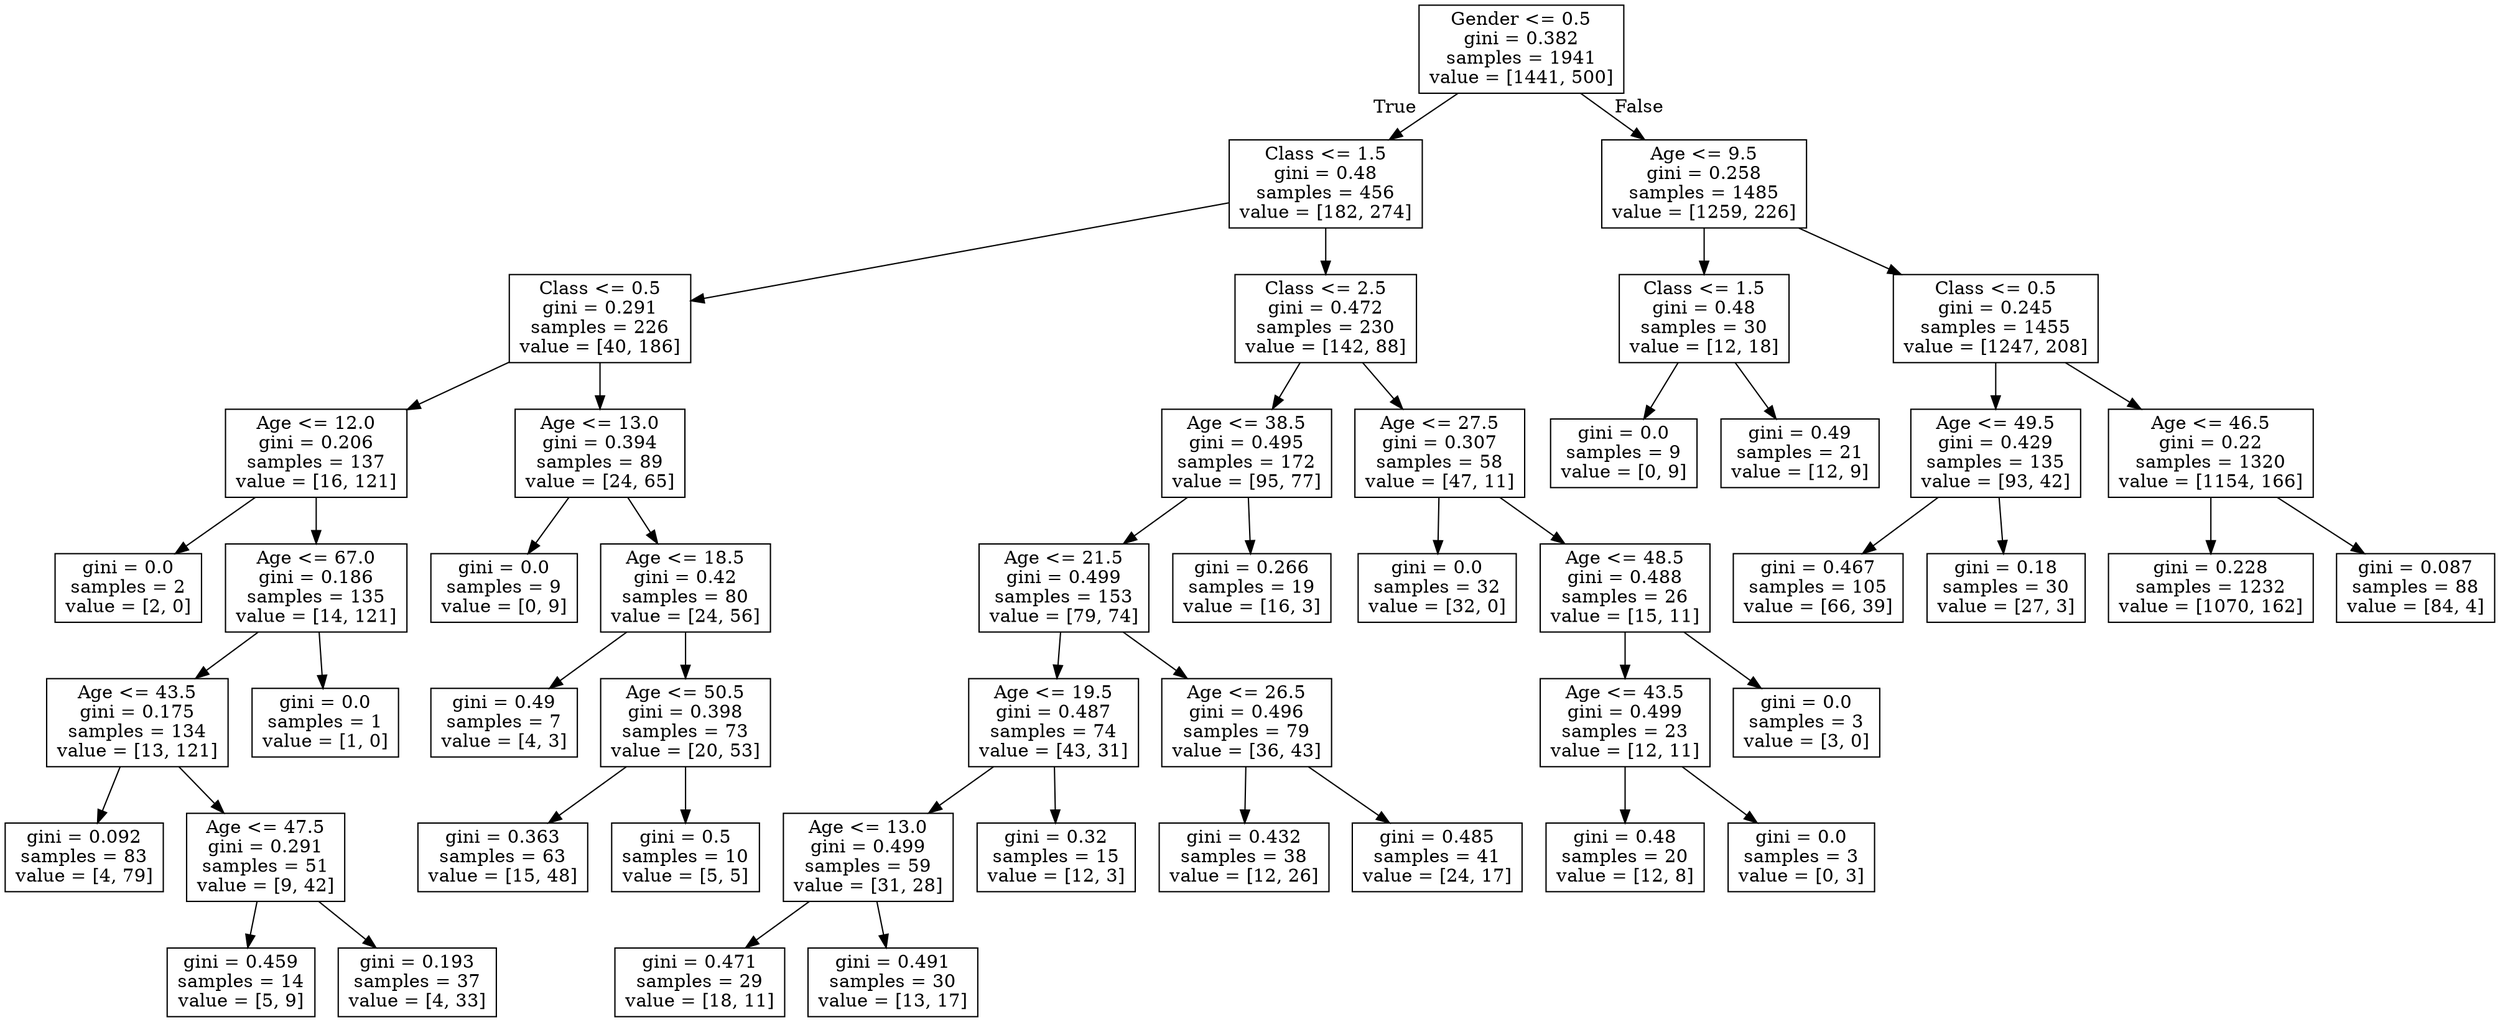 digraph Tree {
node [shape=box] ;
0 [label="Gender <= 0.5\ngini = 0.382\nsamples = 1941\nvalue = [1441, 500]"] ;
1 [label="Class <= 1.5\ngini = 0.48\nsamples = 456\nvalue = [182, 274]"] ;
0 -> 1 [labeldistance=2.5, labelangle=45, headlabel="True"] ;
3 [label="Class <= 0.5\ngini = 0.291\nsamples = 226\nvalue = [40, 186]"] ;
1 -> 3 ;
19 [label="Age <= 12.0\ngini = 0.206\nsamples = 137\nvalue = [16, 121]"] ;
3 -> 19 ;
21 [label="gini = 0.0\nsamples = 2\nvalue = [2, 0]"] ;
19 -> 21 ;
22 [label="Age <= 67.0\ngini = 0.186\nsamples = 135\nvalue = [14, 121]"] ;
19 -> 22 ;
23 [label="Age <= 43.5\ngini = 0.175\nsamples = 134\nvalue = [13, 121]"] ;
22 -> 23 ;
43 [label="gini = 0.092\nsamples = 83\nvalue = [4, 79]"] ;
23 -> 43 ;
44 [label="Age <= 47.5\ngini = 0.291\nsamples = 51\nvalue = [9, 42]"] ;
23 -> 44 ;
45 [label="gini = 0.459\nsamples = 14\nvalue = [5, 9]"] ;
44 -> 45 ;
46 [label="gini = 0.193\nsamples = 37\nvalue = [4, 33]"] ;
44 -> 46 ;
24 [label="gini = 0.0\nsamples = 1\nvalue = [1, 0]"] ;
22 -> 24 ;
20 [label="Age <= 13.0\ngini = 0.394\nsamples = 89\nvalue = [24, 65]"] ;
3 -> 20 ;
25 [label="gini = 0.0\nsamples = 9\nvalue = [0, 9]"] ;
20 -> 25 ;
26 [label="Age <= 18.5\ngini = 0.42\nsamples = 80\nvalue = [24, 56]"] ;
20 -> 26 ;
39 [label="gini = 0.49\nsamples = 7\nvalue = [4, 3]"] ;
26 -> 39 ;
40 [label="Age <= 50.5\ngini = 0.398\nsamples = 73\nvalue = [20, 53]"] ;
26 -> 40 ;
41 [label="gini = 0.363\nsamples = 63\nvalue = [15, 48]"] ;
40 -> 41 ;
42 [label="gini = 0.5\nsamples = 10\nvalue = [5, 5]"] ;
40 -> 42 ;
4 [label="Class <= 2.5\ngini = 0.472\nsamples = 230\nvalue = [142, 88]"] ;
1 -> 4 ;
9 [label="Age <= 38.5\ngini = 0.495\nsamples = 172\nvalue = [95, 77]"] ;
4 -> 9 ;
15 [label="Age <= 21.5\ngini = 0.499\nsamples = 153\nvalue = [79, 74]"] ;
9 -> 15 ;
33 [label="Age <= 19.5\ngini = 0.487\nsamples = 74\nvalue = [43, 31]"] ;
15 -> 33 ;
37 [label="Age <= 13.0\ngini = 0.499\nsamples = 59\nvalue = [31, 28]"] ;
33 -> 37 ;
47 [label="gini = 0.471\nsamples = 29\nvalue = [18, 11]"] ;
37 -> 47 ;
48 [label="gini = 0.491\nsamples = 30\nvalue = [13, 17]"] ;
37 -> 48 ;
38 [label="gini = 0.32\nsamples = 15\nvalue = [12, 3]"] ;
33 -> 38 ;
34 [label="Age <= 26.5\ngini = 0.496\nsamples = 79\nvalue = [36, 43]"] ;
15 -> 34 ;
35 [label="gini = 0.432\nsamples = 38\nvalue = [12, 26]"] ;
34 -> 35 ;
36 [label="gini = 0.485\nsamples = 41\nvalue = [24, 17]"] ;
34 -> 36 ;
16 [label="gini = 0.266\nsamples = 19\nvalue = [16, 3]"] ;
9 -> 16 ;
10 [label="Age <= 27.5\ngini = 0.307\nsamples = 58\nvalue = [47, 11]"] ;
4 -> 10 ;
11 [label="gini = 0.0\nsamples = 32\nvalue = [32, 0]"] ;
10 -> 11 ;
12 [label="Age <= 48.5\ngini = 0.488\nsamples = 26\nvalue = [15, 11]"] ;
10 -> 12 ;
29 [label="Age <= 43.5\ngini = 0.499\nsamples = 23\nvalue = [12, 11]"] ;
12 -> 29 ;
31 [label="gini = 0.48\nsamples = 20\nvalue = [12, 8]"] ;
29 -> 31 ;
32 [label="gini = 0.0\nsamples = 3\nvalue = [0, 3]"] ;
29 -> 32 ;
30 [label="gini = 0.0\nsamples = 3\nvalue = [3, 0]"] ;
12 -> 30 ;
2 [label="Age <= 9.5\ngini = 0.258\nsamples = 1485\nvalue = [1259, 226]"] ;
0 -> 2 [labeldistance=2.5, labelangle=-45, headlabel="False"] ;
5 [label="Class <= 1.5\ngini = 0.48\nsamples = 30\nvalue = [12, 18]"] ;
2 -> 5 ;
13 [label="gini = 0.0\nsamples = 9\nvalue = [0, 9]"] ;
5 -> 13 ;
14 [label="gini = 0.49\nsamples = 21\nvalue = [12, 9]"] ;
5 -> 14 ;
6 [label="Class <= 0.5\ngini = 0.245\nsamples = 1455\nvalue = [1247, 208]"] ;
2 -> 6 ;
7 [label="Age <= 49.5\ngini = 0.429\nsamples = 135\nvalue = [93, 42]"] ;
6 -> 7 ;
17 [label="gini = 0.467\nsamples = 105\nvalue = [66, 39]"] ;
7 -> 17 ;
18 [label="gini = 0.18\nsamples = 30\nvalue = [27, 3]"] ;
7 -> 18 ;
8 [label="Age <= 46.5\ngini = 0.22\nsamples = 1320\nvalue = [1154, 166]"] ;
6 -> 8 ;
27 [label="gini = 0.228\nsamples = 1232\nvalue = [1070, 162]"] ;
8 -> 27 ;
28 [label="gini = 0.087\nsamples = 88\nvalue = [84, 4]"] ;
8 -> 28 ;
}